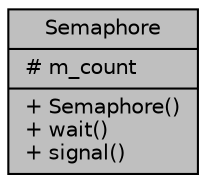 digraph "Semaphore"
{
  edge [fontname="Helvetica",fontsize="10",labelfontname="Helvetica",labelfontsize="10"];
  node [fontname="Helvetica",fontsize="10",shape=record];
  Node1 [label="{Semaphore\n|# m_count\l|+ Semaphore()\l+ wait()\l+ signal()\l}",height=0.2,width=0.4,color="black", fillcolor="grey75", style="filled", fontcolor="black"];
}
